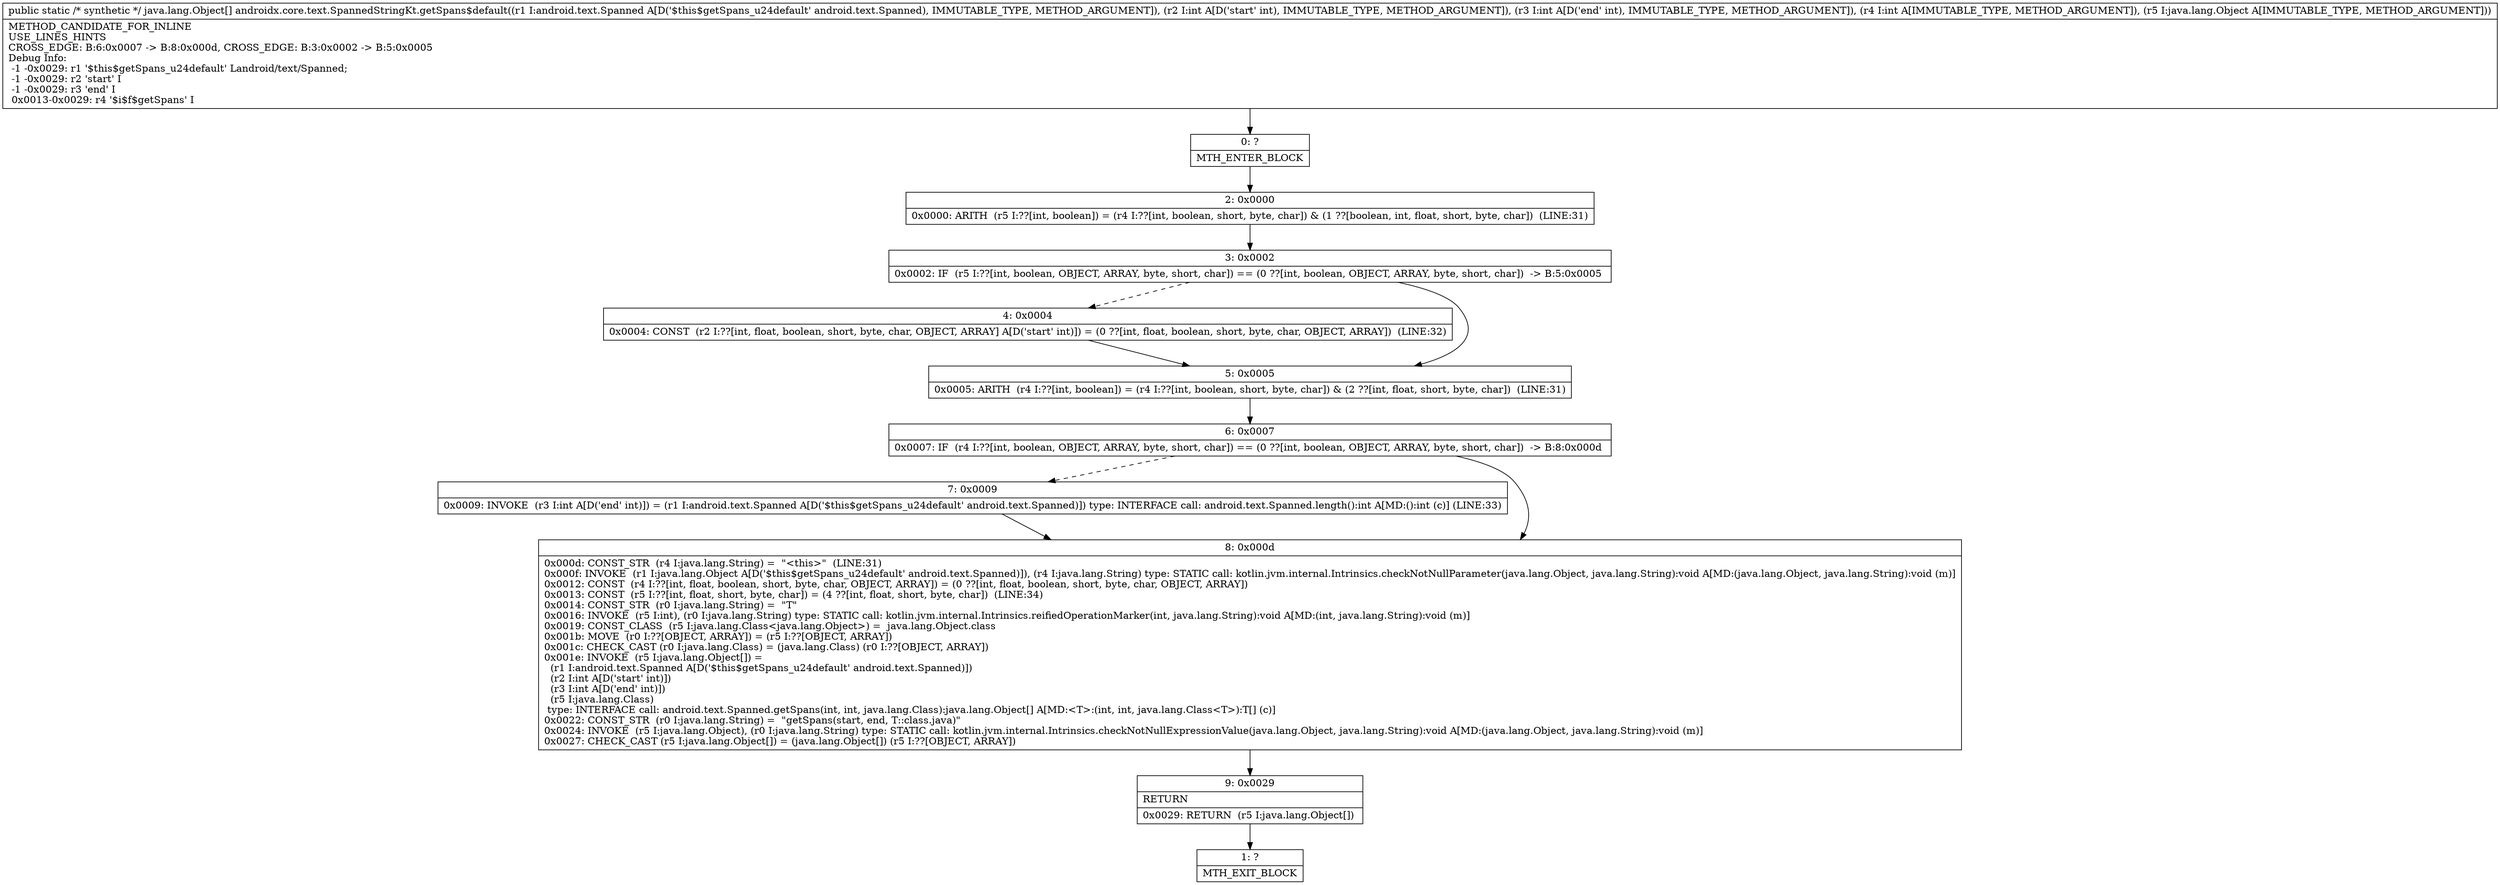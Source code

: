 digraph "CFG forandroidx.core.text.SpannedStringKt.getSpans$default(Landroid\/text\/Spanned;IIILjava\/lang\/Object;)[Ljava\/lang\/Object;" {
Node_0 [shape=record,label="{0\:\ ?|MTH_ENTER_BLOCK\l}"];
Node_2 [shape=record,label="{2\:\ 0x0000|0x0000: ARITH  (r5 I:??[int, boolean]) = (r4 I:??[int, boolean, short, byte, char]) & (1 ??[boolean, int, float, short, byte, char])  (LINE:31)\l}"];
Node_3 [shape=record,label="{3\:\ 0x0002|0x0002: IF  (r5 I:??[int, boolean, OBJECT, ARRAY, byte, short, char]) == (0 ??[int, boolean, OBJECT, ARRAY, byte, short, char])  \-\> B:5:0x0005 \l}"];
Node_4 [shape=record,label="{4\:\ 0x0004|0x0004: CONST  (r2 I:??[int, float, boolean, short, byte, char, OBJECT, ARRAY] A[D('start' int)]) = (0 ??[int, float, boolean, short, byte, char, OBJECT, ARRAY])  (LINE:32)\l}"];
Node_5 [shape=record,label="{5\:\ 0x0005|0x0005: ARITH  (r4 I:??[int, boolean]) = (r4 I:??[int, boolean, short, byte, char]) & (2 ??[int, float, short, byte, char])  (LINE:31)\l}"];
Node_6 [shape=record,label="{6\:\ 0x0007|0x0007: IF  (r4 I:??[int, boolean, OBJECT, ARRAY, byte, short, char]) == (0 ??[int, boolean, OBJECT, ARRAY, byte, short, char])  \-\> B:8:0x000d \l}"];
Node_7 [shape=record,label="{7\:\ 0x0009|0x0009: INVOKE  (r3 I:int A[D('end' int)]) = (r1 I:android.text.Spanned A[D('$this$getSpans_u24default' android.text.Spanned)]) type: INTERFACE call: android.text.Spanned.length():int A[MD:():int (c)] (LINE:33)\l}"];
Node_8 [shape=record,label="{8\:\ 0x000d|0x000d: CONST_STR  (r4 I:java.lang.String) =  \"\<this\>\"  (LINE:31)\l0x000f: INVOKE  (r1 I:java.lang.Object A[D('$this$getSpans_u24default' android.text.Spanned)]), (r4 I:java.lang.String) type: STATIC call: kotlin.jvm.internal.Intrinsics.checkNotNullParameter(java.lang.Object, java.lang.String):void A[MD:(java.lang.Object, java.lang.String):void (m)]\l0x0012: CONST  (r4 I:??[int, float, boolean, short, byte, char, OBJECT, ARRAY]) = (0 ??[int, float, boolean, short, byte, char, OBJECT, ARRAY]) \l0x0013: CONST  (r5 I:??[int, float, short, byte, char]) = (4 ??[int, float, short, byte, char])  (LINE:34)\l0x0014: CONST_STR  (r0 I:java.lang.String) =  \"T\" \l0x0016: INVOKE  (r5 I:int), (r0 I:java.lang.String) type: STATIC call: kotlin.jvm.internal.Intrinsics.reifiedOperationMarker(int, java.lang.String):void A[MD:(int, java.lang.String):void (m)]\l0x0019: CONST_CLASS  (r5 I:java.lang.Class\<java.lang.Object\>) =  java.lang.Object.class \l0x001b: MOVE  (r0 I:??[OBJECT, ARRAY]) = (r5 I:??[OBJECT, ARRAY]) \l0x001c: CHECK_CAST (r0 I:java.lang.Class) = (java.lang.Class) (r0 I:??[OBJECT, ARRAY]) \l0x001e: INVOKE  (r5 I:java.lang.Object[]) = \l  (r1 I:android.text.Spanned A[D('$this$getSpans_u24default' android.text.Spanned)])\l  (r2 I:int A[D('start' int)])\l  (r3 I:int A[D('end' int)])\l  (r5 I:java.lang.Class)\l type: INTERFACE call: android.text.Spanned.getSpans(int, int, java.lang.Class):java.lang.Object[] A[MD:\<T\>:(int, int, java.lang.Class\<T\>):T[] (c)]\l0x0022: CONST_STR  (r0 I:java.lang.String) =  \"getSpans(start, end, T::class.java)\" \l0x0024: INVOKE  (r5 I:java.lang.Object), (r0 I:java.lang.String) type: STATIC call: kotlin.jvm.internal.Intrinsics.checkNotNullExpressionValue(java.lang.Object, java.lang.String):void A[MD:(java.lang.Object, java.lang.String):void (m)]\l0x0027: CHECK_CAST (r5 I:java.lang.Object[]) = (java.lang.Object[]) (r5 I:??[OBJECT, ARRAY]) \l}"];
Node_9 [shape=record,label="{9\:\ 0x0029|RETURN\l|0x0029: RETURN  (r5 I:java.lang.Object[]) \l}"];
Node_1 [shape=record,label="{1\:\ ?|MTH_EXIT_BLOCK\l}"];
MethodNode[shape=record,label="{public static \/* synthetic *\/ java.lang.Object[] androidx.core.text.SpannedStringKt.getSpans$default((r1 I:android.text.Spanned A[D('$this$getSpans_u24default' android.text.Spanned), IMMUTABLE_TYPE, METHOD_ARGUMENT]), (r2 I:int A[D('start' int), IMMUTABLE_TYPE, METHOD_ARGUMENT]), (r3 I:int A[D('end' int), IMMUTABLE_TYPE, METHOD_ARGUMENT]), (r4 I:int A[IMMUTABLE_TYPE, METHOD_ARGUMENT]), (r5 I:java.lang.Object A[IMMUTABLE_TYPE, METHOD_ARGUMENT]))  | METHOD_CANDIDATE_FOR_INLINE\lUSE_LINES_HINTS\lCROSS_EDGE: B:6:0x0007 \-\> B:8:0x000d, CROSS_EDGE: B:3:0x0002 \-\> B:5:0x0005\lDebug Info:\l  \-1 \-0x0029: r1 '$this$getSpans_u24default' Landroid\/text\/Spanned;\l  \-1 \-0x0029: r2 'start' I\l  \-1 \-0x0029: r3 'end' I\l  0x0013\-0x0029: r4 '$i$f$getSpans' I\l}"];
MethodNode -> Node_0;Node_0 -> Node_2;
Node_2 -> Node_3;
Node_3 -> Node_4[style=dashed];
Node_3 -> Node_5;
Node_4 -> Node_5;
Node_5 -> Node_6;
Node_6 -> Node_7[style=dashed];
Node_6 -> Node_8;
Node_7 -> Node_8;
Node_8 -> Node_9;
Node_9 -> Node_1;
}


